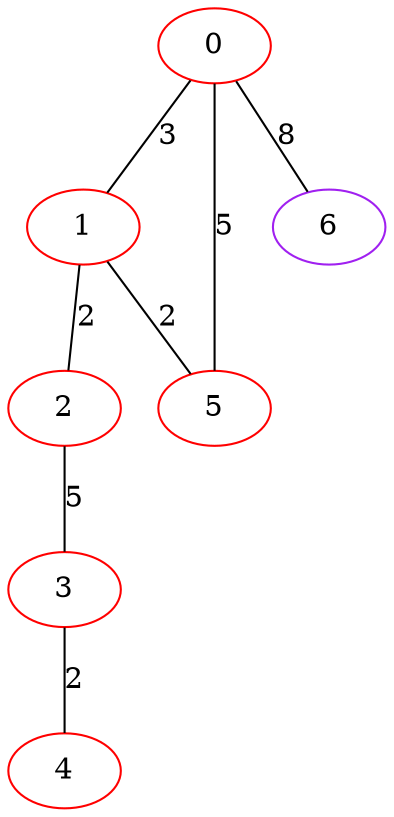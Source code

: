 graph "" {
0 [color=red, weight=1];
1 [color=red, weight=1];
2 [color=red, weight=1];
3 [color=red, weight=1];
4 [color=red, weight=1];
5 [color=red, weight=1];
6 [color=purple, weight=4];
0 -- 1  [key=0, label=3];
0 -- 5  [key=0, label=5];
0 -- 6  [key=0, label=8];
1 -- 2  [key=0, label=2];
1 -- 5  [key=0, label=2];
2 -- 3  [key=0, label=5];
3 -- 4  [key=0, label=2];
}
